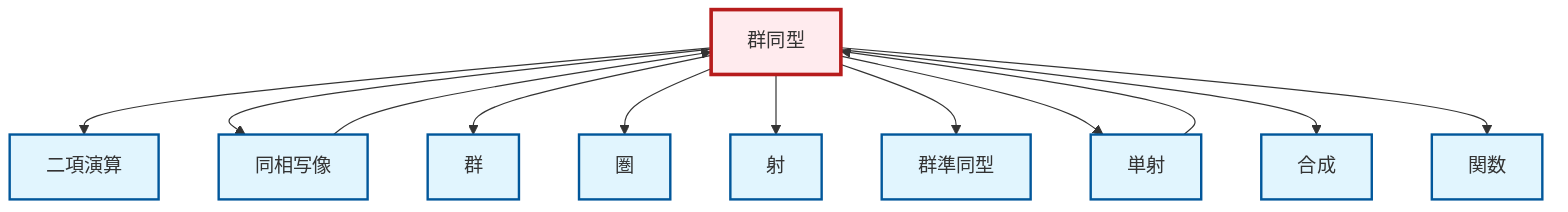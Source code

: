 graph TD
    classDef definition fill:#e1f5fe,stroke:#01579b,stroke-width:2px
    classDef theorem fill:#f3e5f5,stroke:#4a148c,stroke-width:2px
    classDef axiom fill:#fff3e0,stroke:#e65100,stroke-width:2px
    classDef example fill:#e8f5e9,stroke:#1b5e20,stroke-width:2px
    classDef current fill:#ffebee,stroke:#b71c1c,stroke-width:3px
    def-category["圏"]:::definition
    def-composition["合成"]:::definition
    def-function["関数"]:::definition
    def-binary-operation["二項演算"]:::definition
    def-homomorphism["群準同型"]:::definition
    def-isomorphism["群同型"]:::definition
    def-morphism["射"]:::definition
    def-homeomorphism["同相写像"]:::definition
    def-monomorphism["単射"]:::definition
    def-group["群"]:::definition
    def-isomorphism --> def-binary-operation
    def-isomorphism --> def-homeomorphism
    def-isomorphism --> def-group
    def-isomorphism --> def-category
    def-monomorphism --> def-isomorphism
    def-isomorphism --> def-morphism
    def-isomorphism --> def-homomorphism
    def-isomorphism --> def-monomorphism
    def-homeomorphism --> def-isomorphism
    def-isomorphism --> def-composition
    def-isomorphism --> def-function
    class def-isomorphism current